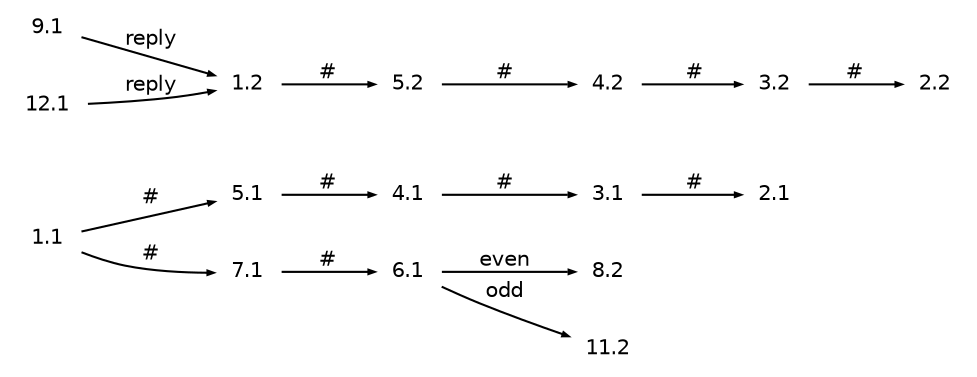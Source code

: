 digraph g
{
   graph [rankdir=LR];
   edge [arrowsize=0.3,fontsize=10,fontname=Helvetica];
   node [shape=plaintext,width=.3,height=.2,fontsize=10,fontname=Helvetica];
   1.1->5.1 [label="#"];
   1.1->7.1 [label="#"];
   1.2->5.2 [label="#"];
   3.1->2.1 [label="#"];
   3.2->2.2 [label="#"];
   4.1->3.1 [label="#"];
   4.2->3.2 [label="#"];
   5.1->4.1 [label="#"];
   5.2->4.2 [label="#"];
   6.1->8.2 [label="even"];
   6.1->11.2 [label="odd"];
   7.1->6.1 [label="#"];
   9.1->1.2 [label="reply"];
   12.1->1.2 [label="reply"];
}
